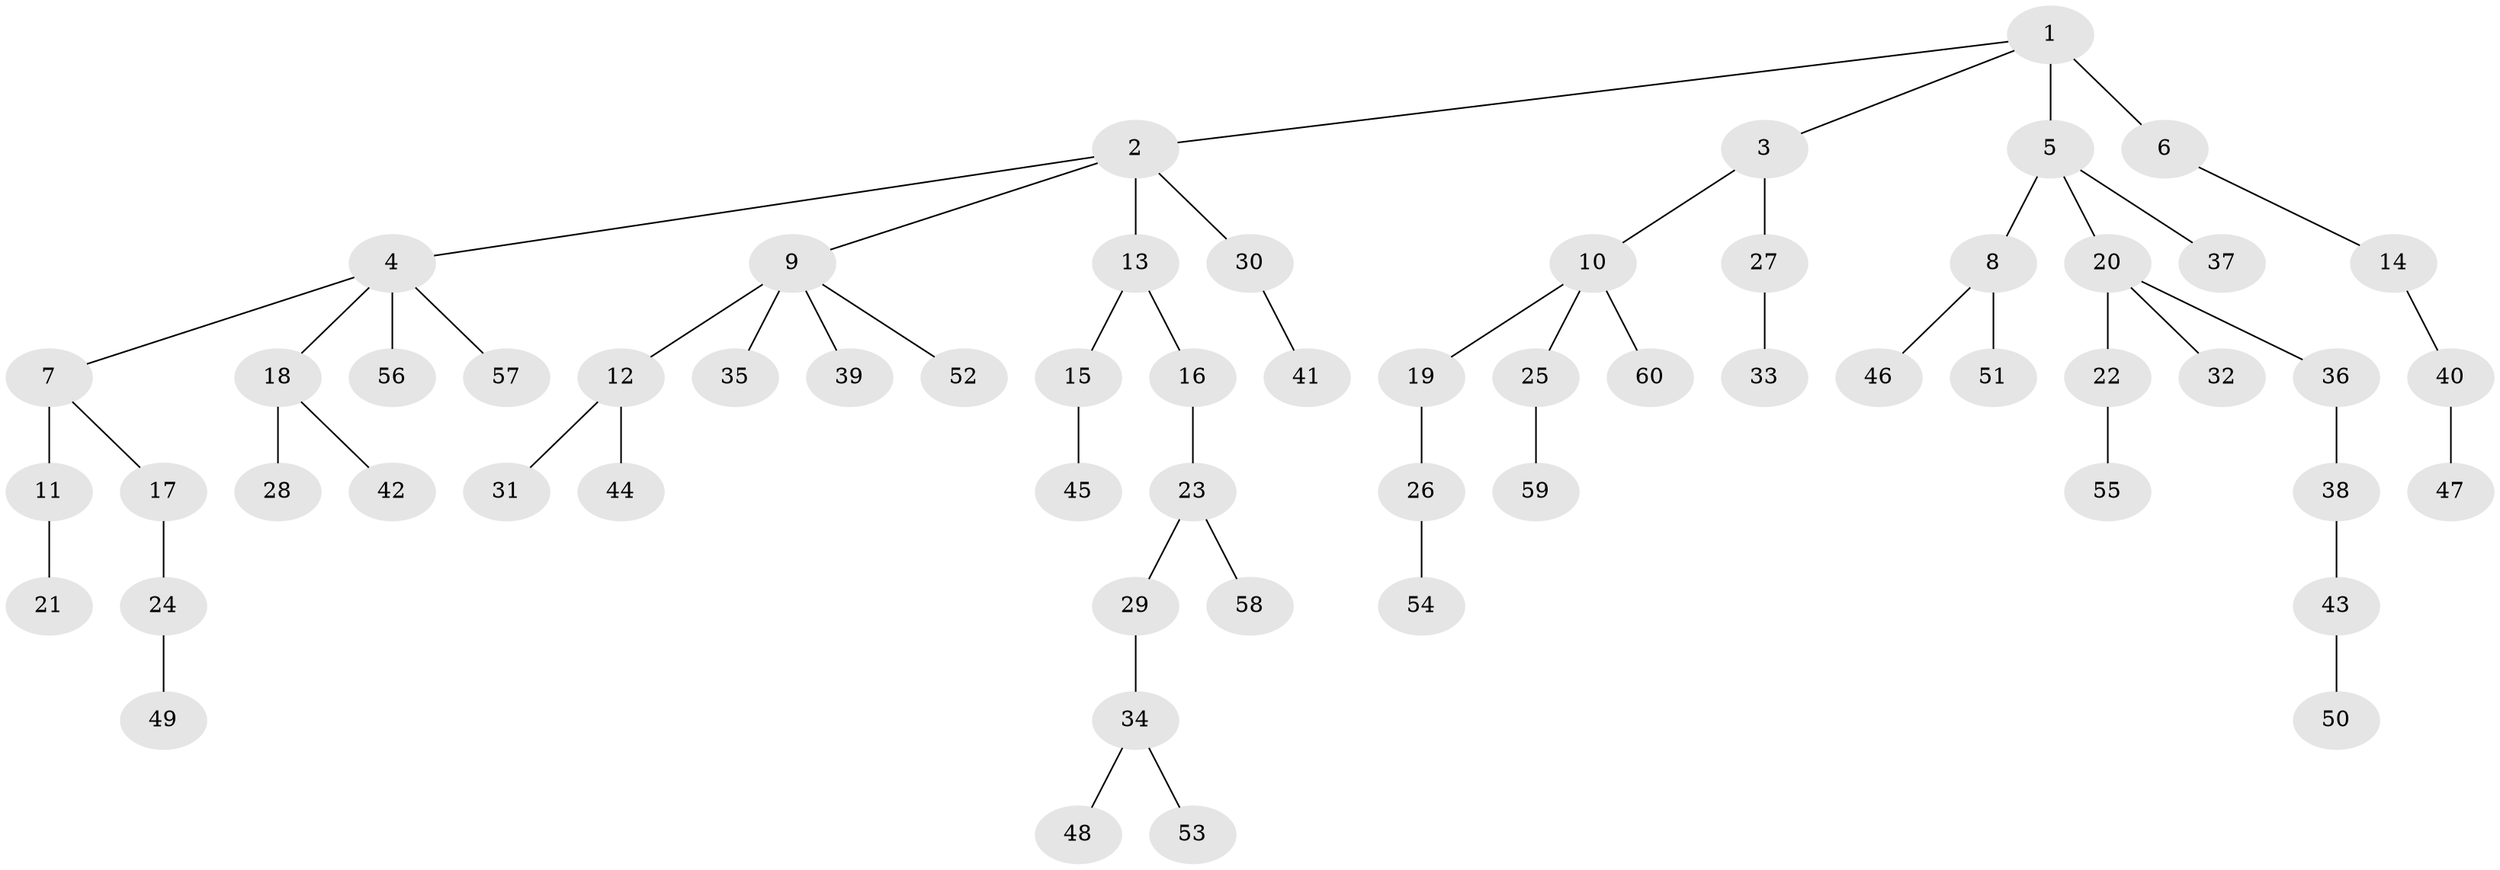 // original degree distribution, {4: 0.05172413793103448, 8: 0.008620689655172414, 3: 0.1724137931034483, 6: 0.008620689655172414, 5: 0.034482758620689655, 2: 0.2413793103448276, 1: 0.4827586206896552}
// Generated by graph-tools (version 1.1) at 2025/37/03/09/25 02:37:00]
// undirected, 60 vertices, 59 edges
graph export_dot {
graph [start="1"]
  node [color=gray90,style=filled];
  1;
  2;
  3;
  4;
  5;
  6;
  7;
  8;
  9;
  10;
  11;
  12;
  13;
  14;
  15;
  16;
  17;
  18;
  19;
  20;
  21;
  22;
  23;
  24;
  25;
  26;
  27;
  28;
  29;
  30;
  31;
  32;
  33;
  34;
  35;
  36;
  37;
  38;
  39;
  40;
  41;
  42;
  43;
  44;
  45;
  46;
  47;
  48;
  49;
  50;
  51;
  52;
  53;
  54;
  55;
  56;
  57;
  58;
  59;
  60;
  1 -- 2 [weight=1.0];
  1 -- 3 [weight=1.0];
  1 -- 5 [weight=1.0];
  1 -- 6 [weight=2.0];
  2 -- 4 [weight=1.0];
  2 -- 9 [weight=1.0];
  2 -- 13 [weight=3.0];
  2 -- 30 [weight=1.0];
  3 -- 10 [weight=1.0];
  3 -- 27 [weight=1.0];
  4 -- 7 [weight=1.0];
  4 -- 18 [weight=1.0];
  4 -- 56 [weight=1.0];
  4 -- 57 [weight=1.0];
  5 -- 8 [weight=1.0];
  5 -- 20 [weight=1.0];
  5 -- 37 [weight=1.0];
  6 -- 14 [weight=1.0];
  7 -- 11 [weight=3.0];
  7 -- 17 [weight=1.0];
  8 -- 46 [weight=1.0];
  8 -- 51 [weight=1.0];
  9 -- 12 [weight=1.0];
  9 -- 35 [weight=2.0];
  9 -- 39 [weight=1.0];
  9 -- 52 [weight=1.0];
  10 -- 19 [weight=1.0];
  10 -- 25 [weight=1.0];
  10 -- 60 [weight=1.0];
  11 -- 21 [weight=1.0];
  12 -- 31 [weight=1.0];
  12 -- 44 [weight=2.0];
  13 -- 15 [weight=1.0];
  13 -- 16 [weight=1.0];
  14 -- 40 [weight=1.0];
  15 -- 45 [weight=2.0];
  16 -- 23 [weight=1.0];
  17 -- 24 [weight=2.0];
  18 -- 28 [weight=1.0];
  18 -- 42 [weight=1.0];
  19 -- 26 [weight=1.0];
  20 -- 22 [weight=1.0];
  20 -- 32 [weight=1.0];
  20 -- 36 [weight=1.0];
  22 -- 55 [weight=1.0];
  23 -- 29 [weight=1.0];
  23 -- 58 [weight=1.0];
  24 -- 49 [weight=1.0];
  25 -- 59 [weight=1.0];
  26 -- 54 [weight=1.0];
  27 -- 33 [weight=1.0];
  29 -- 34 [weight=1.0];
  30 -- 41 [weight=1.0];
  34 -- 48 [weight=1.0];
  34 -- 53 [weight=1.0];
  36 -- 38 [weight=2.0];
  38 -- 43 [weight=1.0];
  40 -- 47 [weight=1.0];
  43 -- 50 [weight=2.0];
}

